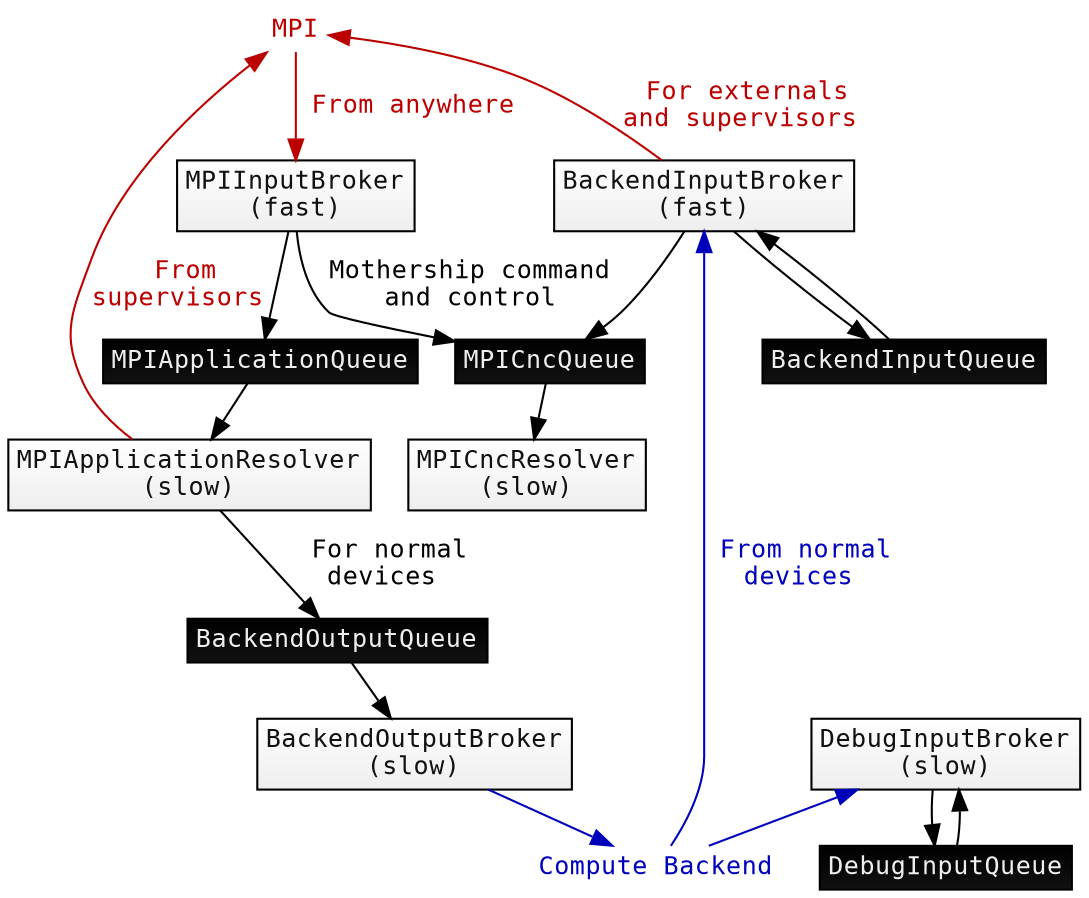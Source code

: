 digraph G {

    fontname="Inconsolata";
    fontsize=12;
    margin=0;
    ranksep=0.35;

    // Threads
    node[color="#000000",
         fillcolor="#ffffff:#eeeeee",
         fontcolor="#111111",
         fontname="Inconsolata",
         fontsize=12,
         gradientangle=270,
         height=0,
         margin=0.05;
         penwidth=1;
         shape="rect",
         style="filled",
         width=0];

    MPIInputBroker[label="MPIInputBroker\n(fast)"];
    MPICncResolver[label="MPICncResolver\n(slow)"];
    MPIApplicationResolver[label="MPIApplicationResolver\n(slow)"];
    BackendOutputBroker[label="BackendOutputBroker\n(slow)"];
    BackendInputBroker[label="BackendInputBroker\n(fast)"];
    DebugInputBroker[label="DebugInputBroker\n(slow)"];

    // Queues
    node[color="#000000",
         fillcolor="#000000:#111111",
         fontcolor="#eeeeee"];

    MPIApplicationQueue;
    MPICncQueue;
    BackendOutputQueue;
    BackendInputQueue;
    DebugInputQueue;

    // Communication Buses
    node[color="#FFFFFF",
         fillcolor="#FFFFFF"];

    MPI [fontcolor="#BB0000"];
    Backend [label="Compute Backend", fontcolor="#0000BB"];

    // Producer-consumer relationship
    edge[color="#000000",
         fontname="Inconsolata",
         fontsize=12;
         penwidth=1];

    MPIInputBroker -> MPIApplicationQueue;
    MPIInputBroker -> MPICncQueue [label="Mothership command\nand control"];
    MPICncQueue -> MPICncResolver;
    MPIApplicationQueue -> MPIApplicationResolver;
    MPIApplicationResolver -> BackendOutputQueue
        [label=" For normal\ndevices"];
    BackendOutputQueue -> BackendOutputBroker;
    BackendInputBroker -> BackendInputQueue;
    BackendInputBroker -> MPICncQueue;
    BackendInputQueue -> BackendInputBroker;
    DebugInputBroker -> DebugInputQueue;
    DebugInputQueue -> DebugInputBroker;

    // MPI
    edge[color="#BB0000",
         fontcolor="#BB0000"];

    MPI -> MPIInputBroker [label=" From anywhere"];
    MPIApplicationResolver -> MPI [label=" From\nsupervisors"];
    //MPICncResolver -> MPI;
    BackendInputBroker -> MPI [label=" For externals\nand supervisors"];
    //DebugInputBroker -> MPI;

    // Backend
    edge[color="#0000BB",
         fontcolor="#0000BB"];

    Backend -> BackendInputBroker [label=" From normal\ndevices"];
    Backend -> DebugInputBroker;
    BackendOutputBroker -> Backend;

    // Movement
    { rank=min; MPI; }
    { rank=max; Backend; }
}
